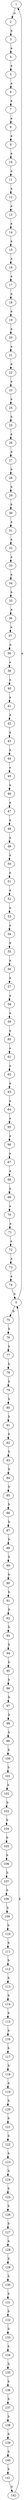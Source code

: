 digraph  {
1;
2;
3;
4;
5;
6;
7;
8;
9;
10;
11;
12;
13;
14;
15;
16;
17;
18;
19;
20;
21;
22;
23;
24;
25;
26;
27;
28;
29;
30;
31;
32;
33;
34;
35;
36;
37;
38;
39;
40;
41;
42;
43;
44;
45;
46;
47;
48;
49;
50;
51;
52;
53;
54;
55;
56;
57;
58;
59;
60;
61;
62;
63;
64;
65;
66;
67;
68;
69;
70;
71;
72;
73;
74;
0;
75;
76;
77;
78;
79;
80;
81;
82;
83;
84;
85;
86;
87;
88;
89;
90;
91;
92;
93;
94;
95;
96;
97;
98;
99;
100;
101;
102;
103;
104;
105;
106;
107;
108;
109;
110;
111;
112;
113;
114;
115;
116;
117;
118;
119;
120;
121;
122;
123;
124;
125;
126;
127;
128;
129;
130;
131;
132;
133;
134;
135;
136;
137;
138;
139;
140;
141;
142;
1 -> 2  [key=0, label=a];
2 -> 3  [key=0, label=a];
3 -> 4  [key=0, label=a];
4 -> 5  [key=0, label=a];
5 -> 6  [key=0, label=a];
6 -> 7  [key=0, label=a];
7 -> 8  [key=0, label=a];
8 -> 9  [key=0, label=a];
9 -> 10  [key=0, label=a];
10 -> 11  [key=0, label=a];
11 -> 12  [key=0, label=a];
12 -> 13  [key=0, label=a];
13 -> 14  [key=0, label=a];
14 -> 15  [key=0, label=a];
15 -> 16  [key=0, label=a];
16 -> 17  [key=0, label=a];
17 -> 18  [key=0, label=a];
18 -> 19  [key=0, label=a];
19 -> 20  [key=0, label=a];
20 -> 21  [key=0, label=a];
21 -> 22  [key=0, label=a];
22 -> 23  [key=0, label=a];
23 -> 24  [key=0, label=a];
24 -> 25  [key=0, label=a];
25 -> 26  [key=0, label=a];
26 -> 27  [key=0, label=a];
27 -> 28  [key=0, label=a];
28 -> 29  [key=0, label=a];
29 -> 30  [key=0, label=a];
30 -> 31  [key=0, label=a];
31 -> 32  [key=0, label=a];
32 -> 33  [key=0, label=a];
33 -> 34  [key=0, label=a];
34 -> 35  [key=0, label=a];
35 -> 36  [key=0, label=a];
36 -> 37  [key=0, label=a];
37 -> 38  [key=0, label=a];
38 -> 39  [key=0, label=a];
39 -> 40  [key=0, label=a];
40 -> 41  [key=0, label=a];
41 -> 42  [key=0, label=a];
42 -> 43  [key=0, label=a];
43 -> 44  [key=0, label=a];
44 -> 45  [key=0, label=a];
45 -> 46  [key=0, label=a];
46 -> 47  [key=0, label=a];
47 -> 48  [key=0, label=a];
48 -> 49  [key=0, label=a];
49 -> 50  [key=0, label=a];
50 -> 51  [key=0, label=a];
51 -> 52  [key=0, label=a];
52 -> 53  [key=0, label=a];
53 -> 54  [key=0, label=a];
54 -> 55  [key=0, label=a];
55 -> 56  [key=0, label=a];
56 -> 57  [key=0, label=a];
57 -> 58  [key=0, label=a];
58 -> 59  [key=0, label=a];
59 -> 60  [key=0, label=a];
60 -> 61  [key=0, label=a];
61 -> 62  [key=0, label=a];
62 -> 63  [key=0, label=a];
63 -> 64  [key=0, label=a];
64 -> 65  [key=0, label=a];
65 -> 66  [key=0, label=a];
66 -> 67  [key=0, label=a];
67 -> 68  [key=0, label=a];
68 -> 69  [key=0, label=a];
69 -> 70  [key=0, label=a];
70 -> 71  [key=0, label=a];
71 -> 72  [key=0, label=a];
72 -> 73  [key=0, label=a];
73 -> 74  [key=0, label=a];
74 -> 0  [key=0, label=a];
0 -> 1  [key=0, label=a];
0 -> 75  [key=0, label=b];
75 -> 76  [key=0, label=b];
76 -> 77  [key=0, label=b];
77 -> 78  [key=0, label=b];
78 -> 79  [key=0, label=b];
79 -> 80  [key=0, label=b];
80 -> 81  [key=0, label=b];
81 -> 82  [key=0, label=b];
82 -> 83  [key=0, label=b];
83 -> 84  [key=0, label=b];
84 -> 85  [key=0, label=b];
85 -> 86  [key=0, label=b];
86 -> 87  [key=0, label=b];
87 -> 88  [key=0, label=b];
88 -> 89  [key=0, label=b];
89 -> 90  [key=0, label=b];
90 -> 91  [key=0, label=b];
91 -> 92  [key=0, label=b];
92 -> 93  [key=0, label=b];
93 -> 94  [key=0, label=b];
94 -> 95  [key=0, label=b];
95 -> 96  [key=0, label=b];
96 -> 97  [key=0, label=b];
97 -> 98  [key=0, label=b];
98 -> 99  [key=0, label=b];
99 -> 100  [key=0, label=b];
100 -> 101  [key=0, label=b];
101 -> 102  [key=0, label=b];
102 -> 103  [key=0, label=b];
103 -> 104  [key=0, label=b];
104 -> 105  [key=0, label=b];
105 -> 106  [key=0, label=b];
106 -> 107  [key=0, label=b];
107 -> 108  [key=0, label=b];
108 -> 109  [key=0, label=b];
109 -> 110  [key=0, label=b];
110 -> 111  [key=0, label=b];
111 -> 112  [key=0, label=b];
112 -> 113  [key=0, label=b];
113 -> 114  [key=0, label=b];
114 -> 115  [key=0, label=b];
115 -> 116  [key=0, label=b];
116 -> 117  [key=0, label=b];
117 -> 118  [key=0, label=b];
118 -> 119  [key=0, label=b];
119 -> 120  [key=0, label=b];
120 -> 121  [key=0, label=b];
121 -> 122  [key=0, label=b];
122 -> 123  [key=0, label=b];
123 -> 124  [key=0, label=b];
124 -> 125  [key=0, label=b];
125 -> 126  [key=0, label=b];
126 -> 127  [key=0, label=b];
127 -> 128  [key=0, label=b];
128 -> 129  [key=0, label=b];
129 -> 130  [key=0, label=b];
130 -> 131  [key=0, label=b];
131 -> 132  [key=0, label=b];
132 -> 133  [key=0, label=b];
133 -> 134  [key=0, label=b];
134 -> 135  [key=0, label=b];
135 -> 136  [key=0, label=b];
136 -> 137  [key=0, label=b];
137 -> 138  [key=0, label=b];
138 -> 139  [key=0, label=b];
139 -> 140  [key=0, label=b];
140 -> 141  [key=0, label=b];
141 -> 142  [key=0, label=b];
142 -> 0  [key=0, label=b];
}
